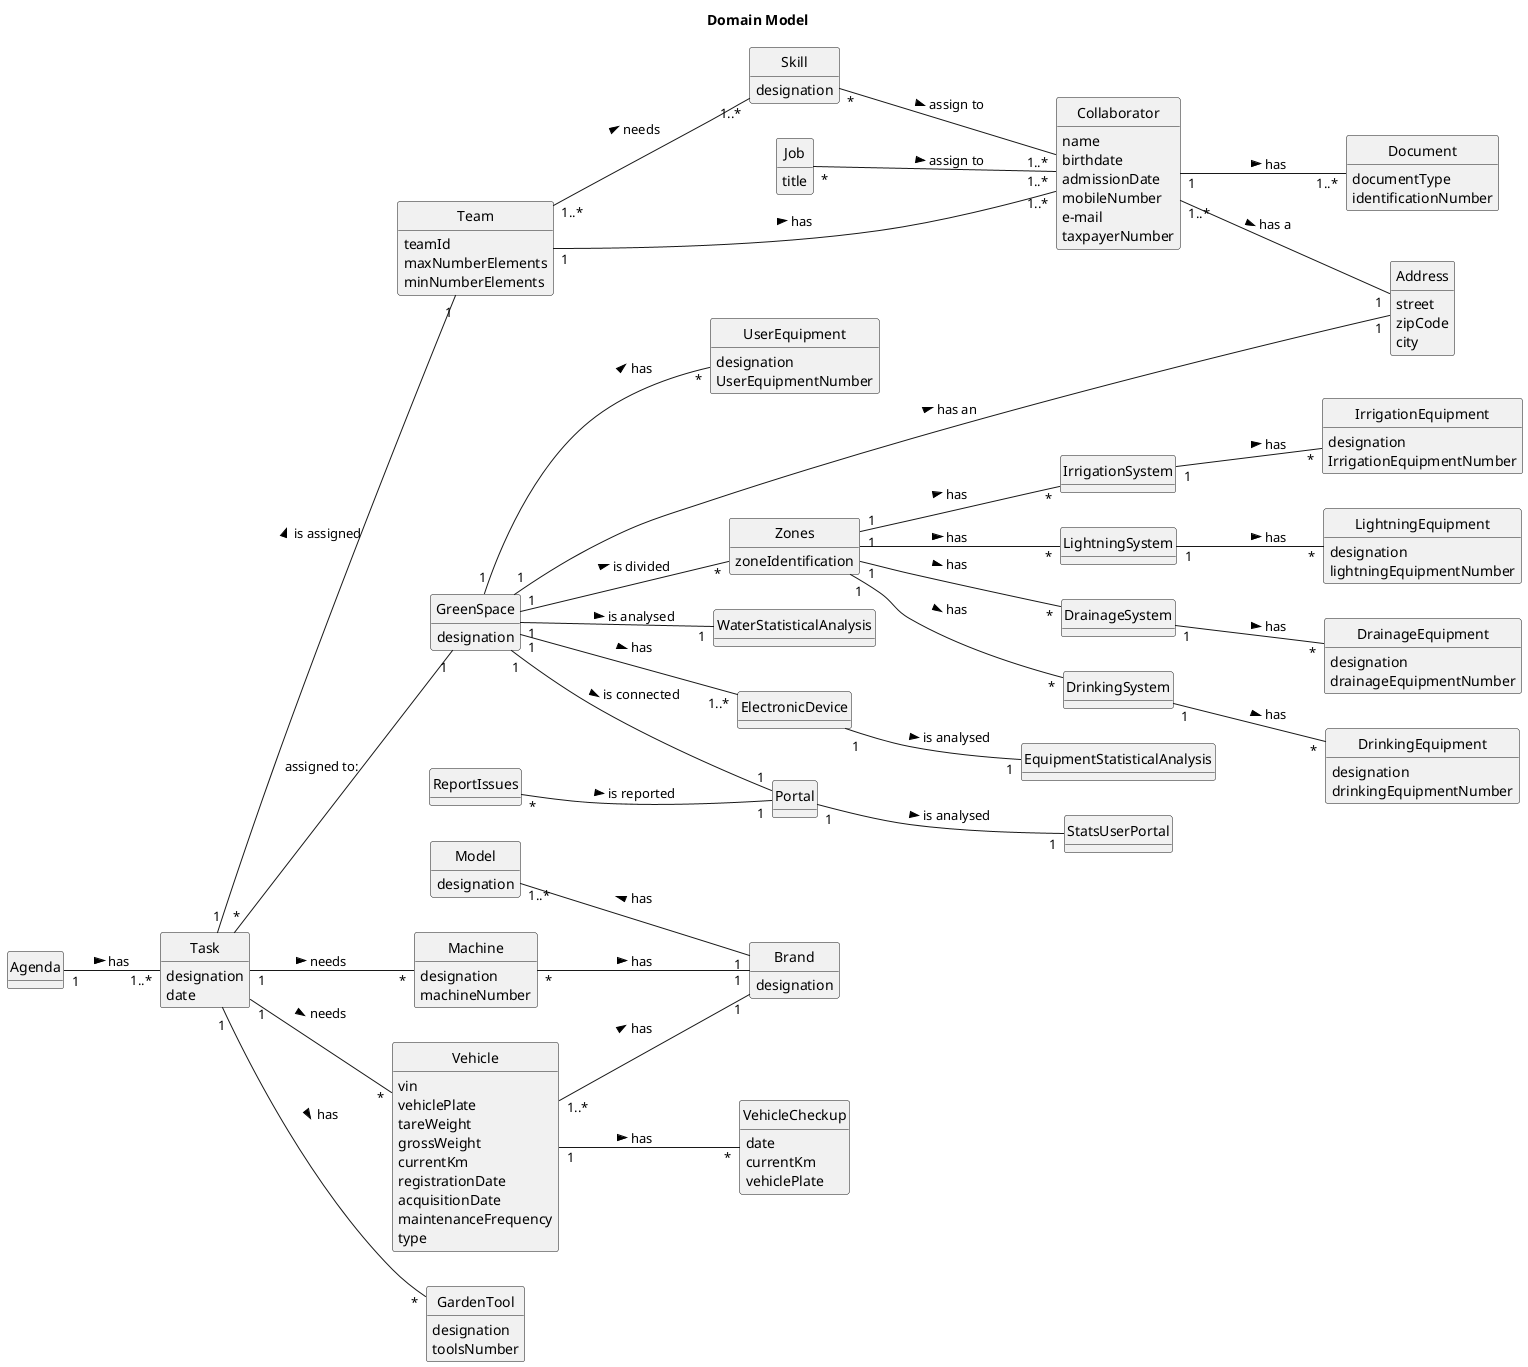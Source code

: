 @startuml
skinparam monochrome true
skinparam packageStyle rectangle
skinparam shadowing false
skinparam classAttributeIconSize 0
hide circle
hide methods
left to right direction

title Domain Model

class Skill {
    designation
}

class Job {
    title
}

class Collaborator {
    name
    birthdate
    admissionDate
    mobileNumber
    e-mail
    taxpayerNumber
}

class Document{
    documentType
    identificationNumber
}


class Team {
    teamId
    maxNumberElements
    minNumberElements
}

class Vehicle {
    vin
    vehiclePlate
    tareWeight
    grossWeight
    currentKm
    registrationDate
    acquisitionDate
    maintenanceFrequency
    type
}

class Brand{
    designation
}

class Model{
    designation
}

class VehicleCheckup{
    date
    currentKm
    vehiclePlate
}

class ReportIssues{

}

class Address{
    street
    zipCode
    city
}

class WaterStatisticalAnalysis{
}

class StatsUserPortal{
}

class ElectronicDevice{
}

class GreenSpace{
    designation
}

class Task{
    designation
    date
}

class Machine{
    designation
    machineNumber
}

class GardenTool{
    designation
    toolsNumber
}

class Agenda{
}

class Portal{
}

class UserEquipment{
    designation
    UserEquipmentNumber
}

class IrrigationSystem{

}

class IrrigationEquipment{
    designation
    IrrigationEquipmentNumber
}

class LightningSystem{

}

class LightningEquipment{
    designation
    lightningEquipmentNumber
}

class DrainageSystem{

}

class DrainageEquipment{
    designation
    drainageEquipmentNumber
}

class DrinkingSystem{

}

class DrinkingEquipment{
    designation
    drinkingEquipmentNumber
}

class Zones{
    zoneIdentification

}

Vehicle "1..*" -- "1" Brand : has >

Model "1..*" -- "1" Brand : has <

Collaborator "1" -- "1..*" Document : has >

Job "*" -- "1..*" Collaborator : assign to >

Skill "*" -- "1..*" Collaborator : assign to >

Team "1..*" -- "1..*" Skill : needs >

Team "1" -- "1..*" Collaborator : has >

Vehicle "1" -- "*" VehicleCheckup : has >

Collaborator "1..*" -- "1" Address : has a >

GreenSpace "1" -- "1" WaterStatisticalAnalysis : is analysed >

GreenSpace "1" -- "1" Address : has an >

GreenSpace "1" -- "*" UserEquipment: has >

GreenSpace "1" -- "*" Zones: is divided >

Zones "1" -- "*" DrainageSystem: has >

DrainageSystem "1" -- "*" DrainageEquipment: has >

Zones "1"--"*" LightningSystem: has >

LightningSystem "1" -- "*" LightningEquipment: has >

Zones "1" -- "*" DrinkingSystem: has >

DrinkingSystem "1" -- "*" DrinkingEquipment: has >

Zones "1" -- "*" IrrigationSystem:has >

IrrigationSystem "1" -- "*" IrrigationEquipment: has >

ReportIssues "*" -- "1" Portal: is reported >

Task "1" -- "*" Vehicle : needs >

Task "1" --"*" Machine: needs >

Machine "*" -- "1" Brand: has >

Task "1" -- "1" Team : is assigned >

Task "1" -- "*" GardenTool : has >

Task "*" -- "1" GreenSpace: assigned to:

GreenSpace "1" -- "1..*" ElectronicDevice: has >

ElectronicDevice "1" -- "1" EquipmentStatisticalAnalysis: is analysed >

GreenSpace "1" -- "1" Portal : is connected >

Portal "1" -- "1" StatsUserPortal : is analysed >

Agenda "1" -- "1..*" Task : has >
@enduml